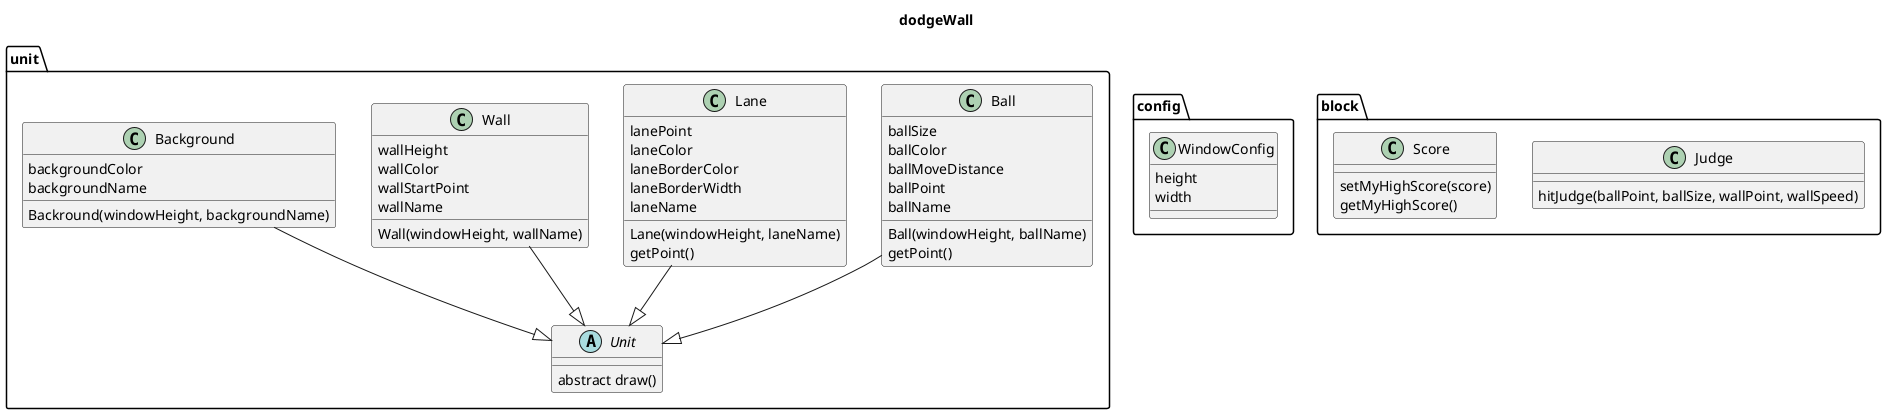 @startuml class
title dodgeWall

package unit {
    abstract Unit {
        abstract draw()
    }

    class Ball {
        ballSize
        ballColor
        ballMoveDistance
        ballPoint
        ballName

        Ball(windowHeight, ballName)
        getPoint()
    }

    class Lane {
        lanePoint
        laneColor
        laneBorderColor
        laneBorderWidth
        laneName

        Lane(windowHeight, laneName)
        getPoint()
    }

    class Wall {
        wallHeight
        wallColor
        wallStartPoint
        wallName

        Wall(windowHeight, wallName)
    }

    class Background {
        backgroundColor
        backgroundName

        Backround(windowHeight, backgroundName)
    }
}

package config {
    class WindowConfig {
        height
        width
    }
}

package block {
    class Judge {
        hitJudge(ballPoint, ballSize, wallPoint, wallSpeed)
    }

    class Score {
        setMyHighScore(score)
        getMyHighScore()
    }
}

Ball --|> Unit
Wall --|> Unit
Lane --|> Unit
Background --|> Unit

@enduml